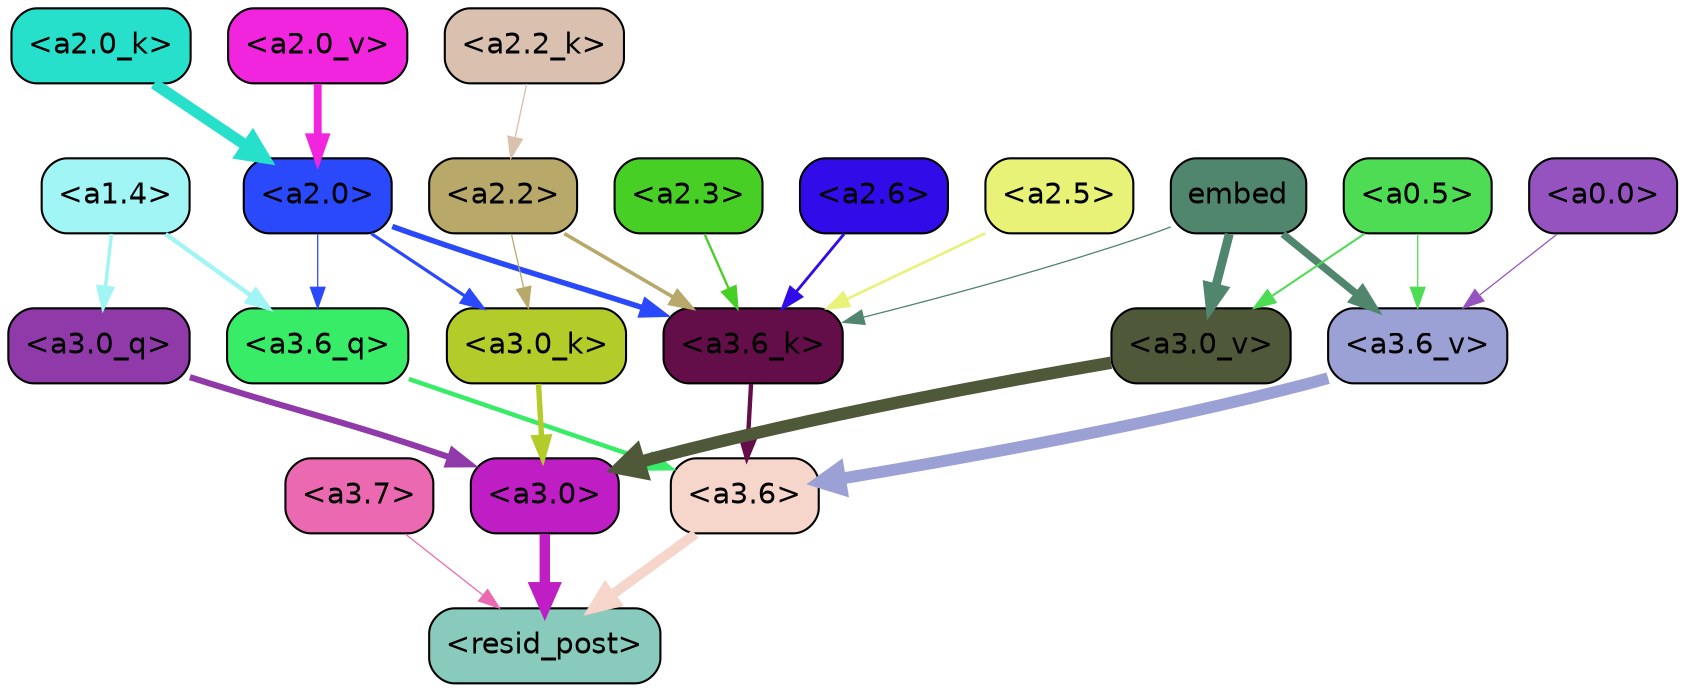 strict digraph "" {
	graph [bgcolor=transparent,
		layout=dot,
		overlap=false,
		splines=true
	];
	"<a3.7>"	[color=black,
		fillcolor="#eb69b0",
		fontname=Helvetica,
		shape=box,
		style="filled, rounded"];
	"<resid_post>"	[color=black,
		fillcolor="#88cabb",
		fontname=Helvetica,
		shape=box,
		style="filled, rounded"];
	"<a3.7>" -> "<resid_post>"	[color="#eb69b0",
		penwidth=0.6];
	"<a3.6>"	[color=black,
		fillcolor="#f6d5ca",
		fontname=Helvetica,
		shape=box,
		style="filled, rounded"];
	"<a3.6>" -> "<resid_post>"	[color="#f6d5ca",
		penwidth=4.748674273490906];
	"<a3.0>"	[color=black,
		fillcolor="#c01ec5",
		fontname=Helvetica,
		shape=box,
		style="filled, rounded"];
	"<a3.0>" -> "<resid_post>"	[color="#c01ec5",
		penwidth=5.004031300544739];
	"<a3.6_q>"	[color=black,
		fillcolor="#38ec67",
		fontname=Helvetica,
		shape=box,
		style="filled, rounded"];
	"<a3.6_q>" -> "<a3.6>"	[color="#38ec67",
		penwidth=2.1656854450702667];
	"<a3.0_q>"	[color=black,
		fillcolor="#903aaa",
		fontname=Helvetica,
		shape=box,
		style="filled, rounded"];
	"<a3.0_q>" -> "<a3.0>"	[color="#903aaa",
		penwidth=2.95696559548378];
	"<a3.6_k>"	[color=black,
		fillcolor="#630e49",
		fontname=Helvetica,
		shape=box,
		style="filled, rounded"];
	"<a3.6_k>" -> "<a3.6>"	[color="#630e49",
		penwidth=2.086437076330185];
	"<a3.0_k>"	[color=black,
		fillcolor="#b3cc2a",
		fontname=Helvetica,
		shape=box,
		style="filled, rounded"];
	"<a3.0_k>" -> "<a3.0>"	[color="#b3cc2a",
		penwidth=2.5988530814647675];
	"<a3.6_v>"	[color=black,
		fillcolor="#9ca1d5",
		fontname=Helvetica,
		shape=box,
		style="filled, rounded"];
	"<a3.6_v>" -> "<a3.6>"	[color="#9ca1d5",
		penwidth=5.669987380504608];
	"<a3.0_v>"	[color=black,
		fillcolor="#4f593a",
		fontname=Helvetica,
		shape=box,
		style="filled, rounded"];
	"<a3.0_v>" -> "<a3.0>"	[color="#4f593a",
		penwidth=5.9515902400016785];
	"<a2.0>"	[color=black,
		fillcolor="#2a49fa",
		fontname=Helvetica,
		shape=box,
		style="filled, rounded"];
	"<a2.0>" -> "<a3.6_q>"	[color="#2a49fa",
		penwidth=0.6];
	"<a2.0>" -> "<a3.6_k>"	[color="#2a49fa",
		penwidth=2.6423546075820923];
	"<a2.0>" -> "<a3.0_k>"	[color="#2a49fa",
		penwidth=1.5482127666473389];
	"<a1.4>"	[color=black,
		fillcolor="#a1f5f4",
		fontname=Helvetica,
		shape=box,
		style="filled, rounded"];
	"<a1.4>" -> "<a3.6_q>"	[color="#a1f5f4",
		penwidth=2.1035547256469727];
	"<a1.4>" -> "<a3.0_q>"	[color="#a1f5f4",
		penwidth=1.6541699171066284];
	"<a2.6>"	[color=black,
		fillcolor="#320be9",
		fontname=Helvetica,
		shape=box,
		style="filled, rounded"];
	"<a2.6>" -> "<a3.6_k>"	[color="#320be9",
		penwidth=1.3718644380569458];
	"<a2.5>"	[color=black,
		fillcolor="#e8f277",
		fontname=Helvetica,
		shape=box,
		style="filled, rounded"];
	"<a2.5>" -> "<a3.6_k>"	[color="#e8f277",
		penwidth=1.231603980064392];
	"<a2.3>"	[color=black,
		fillcolor="#48cf26",
		fontname=Helvetica,
		shape=box,
		style="filled, rounded"];
	"<a2.3>" -> "<a3.6_k>"	[color="#48cf26",
		penwidth=1.1117559671401978];
	"<a2.2>"	[color=black,
		fillcolor="#b8a86a",
		fontname=Helvetica,
		shape=box,
		style="filled, rounded"];
	"<a2.2>" -> "<a3.6_k>"	[color="#b8a86a",
		penwidth=1.7315057516098022];
	"<a2.2>" -> "<a3.0_k>"	[color="#b8a86a",
		penwidth=0.6];
	embed	[color=black,
		fillcolor="#50856e",
		fontname=Helvetica,
		shape=box,
		style="filled, rounded"];
	embed -> "<a3.6_k>"	[color="#50856e",
		penwidth=0.6229734420776367];
	embed -> "<a3.6_v>"	[color="#50856e",
		penwidth=3.56406831741333];
	embed -> "<a3.0_v>"	[color="#50856e",
		penwidth=4.293717980384827];
	"<a0.5>"	[color=black,
		fillcolor="#4edc55",
		fontname=Helvetica,
		shape=box,
		style="filled, rounded"];
	"<a0.5>" -> "<a3.6_v>"	[color="#4edc55",
		penwidth=0.6];
	"<a0.5>" -> "<a3.0_v>"	[color="#4edc55",
		penwidth=0.9916514158248901];
	"<a0.0>"	[color=black,
		fillcolor="#9553bf",
		fontname=Helvetica,
		shape=box,
		style="filled, rounded"];
	"<a0.0>" -> "<a3.6_v>"	[color="#9553bf",
		penwidth=0.6];
	"<a2.2_k>"	[color=black,
		fillcolor="#dac1af",
		fontname=Helvetica,
		shape=box,
		style="filled, rounded"];
	"<a2.2_k>" -> "<a2.2>"	[color="#dac1af",
		penwidth=0.6648573875427246];
	"<a2.0_k>"	[color=black,
		fillcolor="#27e0cc",
		fontname=Helvetica,
		shape=box,
		style="filled, rounded"];
	"<a2.0_k>" -> "<a2.0>"	[color="#27e0cc",
		penwidth=5.364346981048584];
	"<a2.0_v>"	[color=black,
		fillcolor="#f225df",
		fontname=Helvetica,
		shape=box,
		style="filled, rounded"];
	"<a2.0_v>" -> "<a2.0>"	[color="#f225df",
		penwidth=3.76983106136322];
}
